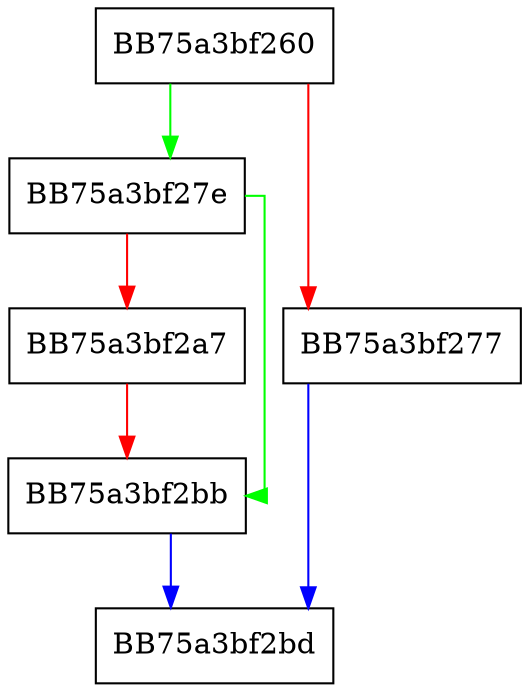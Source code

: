 digraph TryUsing {
  node [shape="box"];
  graph [splines=ortho];
  BB75a3bf260 -> BB75a3bf27e [color="green"];
  BB75a3bf260 -> BB75a3bf277 [color="red"];
  BB75a3bf277 -> BB75a3bf2bd [color="blue"];
  BB75a3bf27e -> BB75a3bf2bb [color="green"];
  BB75a3bf27e -> BB75a3bf2a7 [color="red"];
  BB75a3bf2a7 -> BB75a3bf2bb [color="red"];
  BB75a3bf2bb -> BB75a3bf2bd [color="blue"];
}